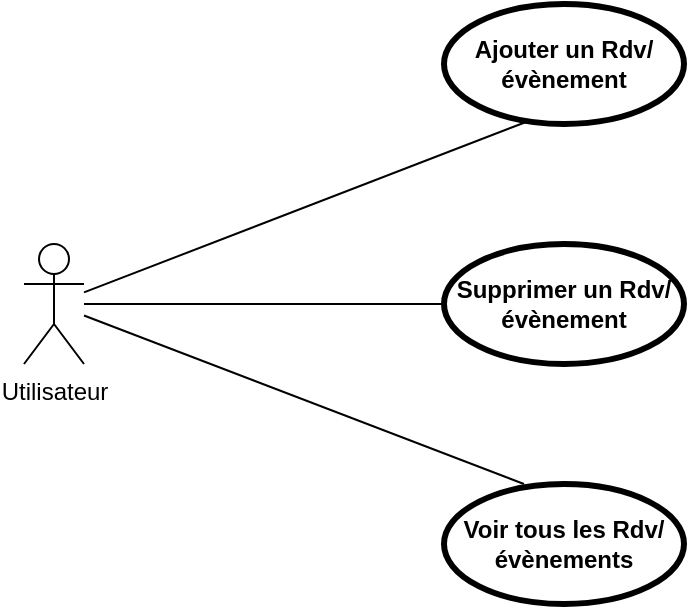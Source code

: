 <mxfile version="19.0.2" type="github">
  <diagram id="UTBzeKASmZqH0knm8FAY" name="Page-1">
    <mxGraphModel dx="1422" dy="794" grid="1" gridSize="10" guides="1" tooltips="1" connect="1" arrows="1" fold="1" page="1" pageScale="1" pageWidth="827" pageHeight="1169" math="0" shadow="0">
      <root>
        <mxCell id="0" />
        <mxCell id="1" parent="0" />
        <mxCell id="9oGmY_f7bCClrYBCYELp-1" value="Utilisateur" style="shape=umlActor;verticalLabelPosition=bottom;verticalAlign=top;html=1;outlineConnect=0;" parent="1" vertex="1">
          <mxGeometry x="130" y="300" width="30" height="60" as="geometry" />
        </mxCell>
        <mxCell id="9oGmY_f7bCClrYBCYELp-3" value="Voir tous les Rdv/évènements" style="shape=ellipse;html=1;strokeWidth=3;fontStyle=1;whiteSpace=wrap;align=center;perimeter=ellipsePerimeter;" parent="1" vertex="1">
          <mxGeometry x="340" y="420" width="120" height="60" as="geometry" />
        </mxCell>
        <mxCell id="9oGmY_f7bCClrYBCYELp-4" value="Supprimer un Rdv/évènement" style="shape=ellipse;html=1;strokeWidth=3;fontStyle=1;whiteSpace=wrap;align=center;perimeter=ellipsePerimeter;" parent="1" vertex="1">
          <mxGeometry x="340" y="300" width="120" height="60" as="geometry" />
        </mxCell>
        <mxCell id="9oGmY_f7bCClrYBCYELp-6" value="Ajouter un Rdv/évènement" style="shape=ellipse;html=1;strokeWidth=3;fontStyle=1;whiteSpace=wrap;align=center;perimeter=ellipsePerimeter;" parent="1" vertex="1">
          <mxGeometry x="340" y="180" width="120" height="60" as="geometry" />
        </mxCell>
        <mxCell id="9oGmY_f7bCClrYBCYELp-7" value="" style="edgeStyle=none;html=1;endArrow=none;verticalAlign=bottom;rounded=0;entryX=0.342;entryY=0.983;entryDx=0;entryDy=0;entryPerimeter=0;" parent="1" source="9oGmY_f7bCClrYBCYELp-1" target="9oGmY_f7bCClrYBCYELp-6" edge="1">
          <mxGeometry width="160" relative="1" as="geometry">
            <mxPoint x="330" y="380" as="sourcePoint" />
            <mxPoint x="490" y="380" as="targetPoint" />
          </mxGeometry>
        </mxCell>
        <mxCell id="9oGmY_f7bCClrYBCYELp-9" value="" style="edgeStyle=none;html=1;endArrow=none;verticalAlign=bottom;rounded=0;entryX=0;entryY=0.5;entryDx=0;entryDy=0;" parent="1" source="9oGmY_f7bCClrYBCYELp-1" target="9oGmY_f7bCClrYBCYELp-4" edge="1">
          <mxGeometry width="160" relative="1" as="geometry">
            <mxPoint x="330" y="380" as="sourcePoint" />
            <mxPoint x="490" y="380" as="targetPoint" />
          </mxGeometry>
        </mxCell>
        <mxCell id="9oGmY_f7bCClrYBCYELp-11" value="" style="edgeStyle=none;html=1;endArrow=none;verticalAlign=bottom;rounded=0;entryX=0.333;entryY=0;entryDx=0;entryDy=0;entryPerimeter=0;" parent="1" source="9oGmY_f7bCClrYBCYELp-1" target="9oGmY_f7bCClrYBCYELp-3" edge="1">
          <mxGeometry width="160" relative="1" as="geometry">
            <mxPoint x="330" y="380" as="sourcePoint" />
            <mxPoint x="490" y="380" as="targetPoint" />
          </mxGeometry>
        </mxCell>
      </root>
    </mxGraphModel>
  </diagram>
</mxfile>
